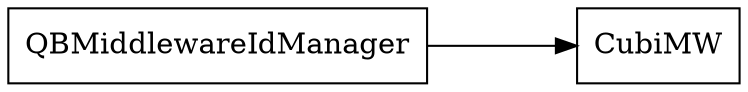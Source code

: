 digraph QBMiddlewareIdManager {
    node [URL="controlFlow/\N.html" shape=box]
    graph [layout="circo"]
    QBMiddlewareIdManager [URL="\N.html" root=true]

    QBMiddlewareIdManager -> CubiMW
}
